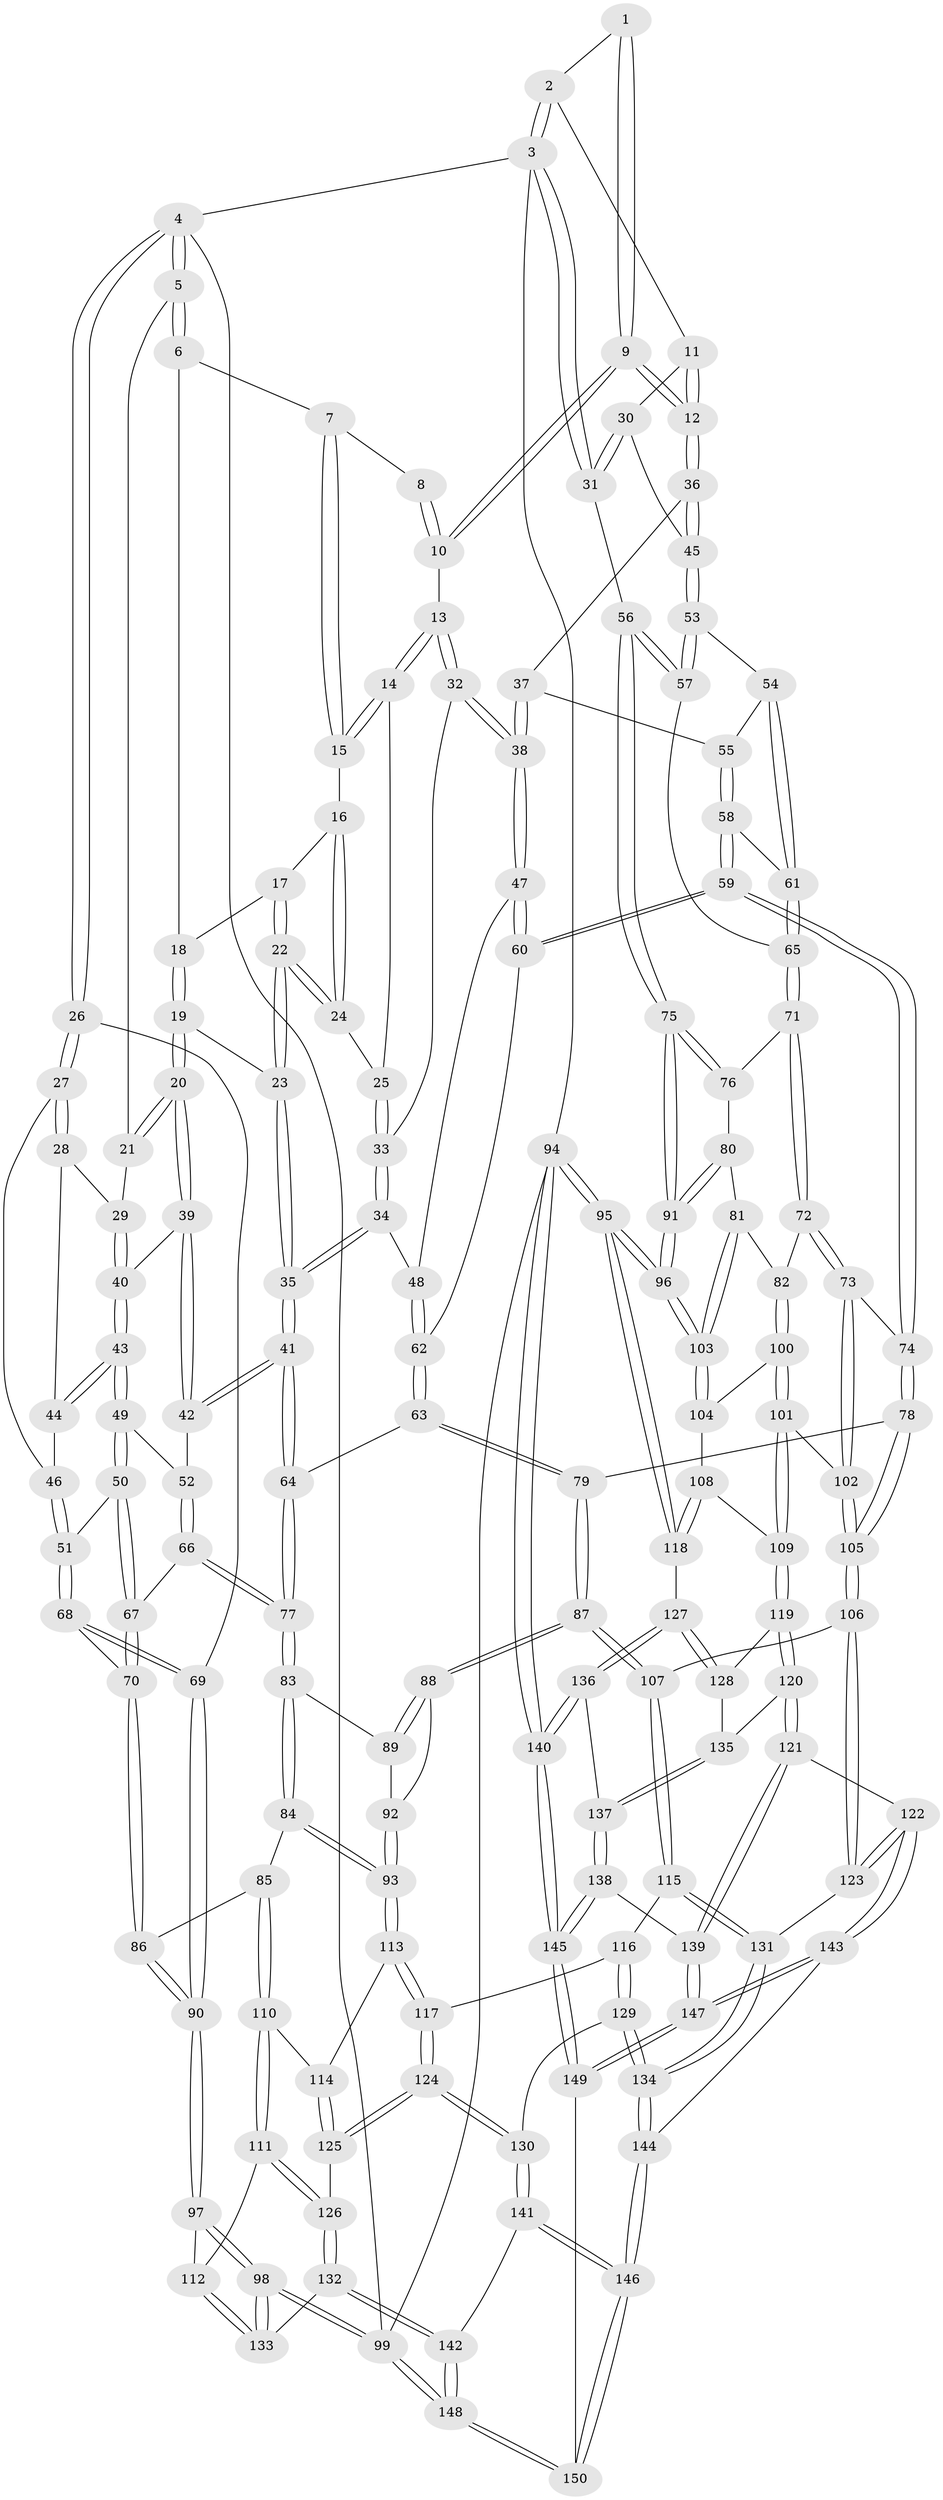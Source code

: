 // coarse degree distribution, {3: 0.07291666666666667, 5: 0.3645833333333333, 6: 0.11458333333333333, 4: 0.4479166666666667}
// Generated by graph-tools (version 1.1) at 2025/52/02/27/25 19:52:41]
// undirected, 150 vertices, 372 edges
graph export_dot {
graph [start="1"]
  node [color=gray90,style=filled];
  1 [pos="+0.7050732524686834+0"];
  2 [pos="+0.7629821955208087+0"];
  3 [pos="+1+0"];
  4 [pos="+0+0"];
  5 [pos="+0.20303010431613513+0"];
  6 [pos="+0.29766017906403935+0"];
  7 [pos="+0.393599502786221+0"];
  8 [pos="+0.5115255629233468+0"];
  9 [pos="+0.690676477191124+0.06354862273950689"];
  10 [pos="+0.5563552870869937+0.07655264366979618"];
  11 [pos="+0.845365329140992+0.05069190458035136"];
  12 [pos="+0.73150749925729+0.13190849866795198"];
  13 [pos="+0.5483897008657189+0.08286284568197895"];
  14 [pos="+0.484914781056569+0.05835645201922272"];
  15 [pos="+0.48460560976524636+0.058173906690402365"];
  16 [pos="+0.47406284305691065+0.06152181471176833"];
  17 [pos="+0.42272043559629435+0.045191549339460624"];
  18 [pos="+0.3590050833209341+0"];
  19 [pos="+0.37654422114897723+0.11437681434853247"];
  20 [pos="+0.252733379671985+0.10592335259659443"];
  21 [pos="+0.1941140704413107+0"];
  22 [pos="+0.42218221488603325+0.1009758761702958"];
  23 [pos="+0.38570546508965803+0.12247806455114042"];
  24 [pos="+0.422285453958726+0.1009573697949824"];
  25 [pos="+0.46326380872091766+0.11731511845724167"];
  26 [pos="+0+0.14732072678168093"];
  27 [pos="+0+0.13348978550031299"];
  28 [pos="+0+0.12022557215438405"];
  29 [pos="+0.08141722496633712+0.0712115388809795"];
  30 [pos="+0.998545493123307+0.07103643754041097"];
  31 [pos="+1+0"];
  32 [pos="+0.5384980711029362+0.11869819579340185"];
  33 [pos="+0.5151404262411523+0.165764945340553"];
  34 [pos="+0.5095362202087995+0.19556658137523517"];
  35 [pos="+0.4036821642877108+0.22718279397929453"];
  36 [pos="+0.731727241679322+0.1338216467638822"];
  37 [pos="+0.7281277644293291+0.139430920985178"];
  38 [pos="+0.6801607097440484+0.19053077881316047"];
  39 [pos="+0.24886555422934792+0.11879504440813715"];
  40 [pos="+0.13982925951086372+0.1753936431384582"];
  41 [pos="+0.34206944785327464+0.3054711780082765"];
  42 [pos="+0.30933614866733683+0.27245273050447855"];
  43 [pos="+0.13635812616285145+0.18811081969389834"];
  44 [pos="+0.05783636667215394+0.19646925113076738"];
  45 [pos="+0.8375259398696144+0.18819916927742011"];
  46 [pos="+0.0440070535596815+0.21942789052772463"];
  47 [pos="+0.6505921654254478+0.23129462726411026"];
  48 [pos="+0.5108142501139712+0.1965448887387818"];
  49 [pos="+0.1403310807127658+0.203992973773483"];
  50 [pos="+0.0801012442058103+0.2881024298863693"];
  51 [pos="+0.029403017733093735+0.2609306496629362"];
  52 [pos="+0.17402334250315665+0.23754950069929917"];
  53 [pos="+0.847201426587393+0.20941169263339351"];
  54 [pos="+0.7828675540395953+0.2605974141622893"];
  55 [pos="+0.7588228127398645+0.24983867902642323"];
  56 [pos="+1+0.16030837415660928"];
  57 [pos="+0.8857839902114005+0.2839702320499252"];
  58 [pos="+0.7607459675842834+0.3105890659495243"];
  59 [pos="+0.6710289865377104+0.3762439518000092"];
  60 [pos="+0.6507544492796052+0.35662479143072007"];
  61 [pos="+0.8046379134957526+0.30135718188119603"];
  62 [pos="+0.5462285068854033+0.3578985692597343"];
  63 [pos="+0.4686980139371141+0.39063114463856285"];
  64 [pos="+0.3430138670254693+0.33767108693862863"];
  65 [pos="+0.8807120684888148+0.29527890294095244"];
  66 [pos="+0.13632373445055568+0.380326563499303"];
  67 [pos="+0.11462357419928672+0.3871137293736847"];
  68 [pos="+0+0.278122360325745"];
  69 [pos="+0+0.2660189297622778"];
  70 [pos="+0.10975895382404553+0.39229921497512754"];
  71 [pos="+0.8828257662599438+0.39654548485755065"];
  72 [pos="+0.8171642929404028+0.4459498859457388"];
  73 [pos="+0.7466623737961673+0.4827737316458147"];
  74 [pos="+0.7071019268174362+0.4566119080840432"];
  75 [pos="+1+0.33503543788572976"];
  76 [pos="+0.8870616194630208+0.398153537378616"];
  77 [pos="+0.3097390667237734+0.3754724568479775"];
  78 [pos="+0.5365243491102725+0.5510030883560822"];
  79 [pos="+0.5077722040068074+0.5574417795510057"];
  80 [pos="+0.9496099964841921+0.4642598433502525"];
  81 [pos="+0.9642096445830202+0.532412579505954"];
  82 [pos="+0.9414723059943095+0.5406821306204906"];
  83 [pos="+0.3096365398930692+0.3766923274466652"];
  84 [pos="+0.21455597511644223+0.5649394838322617"];
  85 [pos="+0.12159257919728098+0.5672354989372669"];
  86 [pos="+0.03521933012308854+0.5177268982598925"];
  87 [pos="+0.4727104947171297+0.6040942666822052"];
  88 [pos="+0.4549475759523935+0.6026028422940853"];
  89 [pos="+0.32599201420344776+0.42022027341375345"];
  90 [pos="+0+0.5672534338373182"];
  91 [pos="+1+0.3626895544973376"];
  92 [pos="+0.3390050577229619+0.6211646043181324"];
  93 [pos="+0.3071840328197639+0.6353081212890644"];
  94 [pos="+1+1"];
  95 [pos="+1+0.7628852814573188"];
  96 [pos="+1+0.6216727313621206"];
  97 [pos="+0+0.6566859618400375"];
  98 [pos="+0+0.9893534990753657"];
  99 [pos="+0+1"];
  100 [pos="+0.9232812128687278+0.5546513594962671"];
  101 [pos="+0.7875370696243064+0.6121489445536918"];
  102 [pos="+0.7769571734906461+0.6077980586526591"];
  103 [pos="+1+0.6010560285951294"];
  104 [pos="+0.9452785719822108+0.642910572713456"];
  105 [pos="+0.7137949898726405+0.6679243790038067"];
  106 [pos="+0.6700173092164643+0.7402161785351272"];
  107 [pos="+0.4750204682996155+0.6103962288412524"];
  108 [pos="+0.8996990157561328+0.6676311790433489"];
  109 [pos="+0.8556498850926864+0.6719163402816153"];
  110 [pos="+0.1383543110995749+0.6987845933751701"];
  111 [pos="+0.10929412422750828+0.7722498511223646"];
  112 [pos="+0.07860917711480667+0.764588880063365"];
  113 [pos="+0.30123578573590115+0.6594620855797679"];
  114 [pos="+0.21145552858218994+0.6976892664210489"];
  115 [pos="+0.4632868629454508+0.7785394545450386"];
  116 [pos="+0.3773437342766815+0.7585251908241674"];
  117 [pos="+0.3063836144701836+0.7044905484737407"];
  118 [pos="+1+0.78926945759925"];
  119 [pos="+0.8721538351770807+0.784002974574445"];
  120 [pos="+0.8328769358697604+0.8308187494878866"];
  121 [pos="+0.7635682961102059+0.8714914539126091"];
  122 [pos="+0.6729061760954786+0.8312923443825678"];
  123 [pos="+0.6629163720609843+0.8103664520244628"];
  124 [pos="+0.23514398297403652+0.8500318902955364"];
  125 [pos="+0.21948370867423475+0.8432093773528779"];
  126 [pos="+0.13819794399358318+0.818802839618671"];
  127 [pos="+1+0.7976726817748084"];
  128 [pos="+1+0.7995651947482623"];
  129 [pos="+0.30551092093208554+0.8584250107754081"];
  130 [pos="+0.24253080089717433+0.8600587207728736"];
  131 [pos="+0.469359590544135+0.7913786266030934"];
  132 [pos="+0.06824504098740193+0.9030981244931349"];
  133 [pos="+0+0.9142269617339285"];
  134 [pos="+0.4297904131522265+0.8866470036563583"];
  135 [pos="+0.9164169099772996+0.8864847586920066"];
  136 [pos="+0.9497441725876726+0.9322624643527332"];
  137 [pos="+0.9236765055756109+0.912579268987024"];
  138 [pos="+0.8035628903293947+0.9660982013371291"];
  139 [pos="+0.789099257706123+0.9380203935202278"];
  140 [pos="+1+1"];
  141 [pos="+0.24239196628188928+0.8642394197636326"];
  142 [pos="+0.14114775617668493+1"];
  143 [pos="+0.617359107077872+0.9177746284645528"];
  144 [pos="+0.443198261076737+0.9308062687031192"];
  145 [pos="+0.906643478554456+1"];
  146 [pos="+0.39333986331601645+1"];
  147 [pos="+0.6138914751846563+1"];
  148 [pos="+0.13203411725470715+1"];
  149 [pos="+0.5863885208822628+1"];
  150 [pos="+0.3945296824137018+1"];
  1 -- 2;
  1 -- 9;
  1 -- 9;
  2 -- 3;
  2 -- 3;
  2 -- 11;
  3 -- 4;
  3 -- 31;
  3 -- 31;
  3 -- 94;
  4 -- 5;
  4 -- 5;
  4 -- 26;
  4 -- 26;
  4 -- 99;
  5 -- 6;
  5 -- 6;
  5 -- 21;
  6 -- 7;
  6 -- 18;
  7 -- 8;
  7 -- 15;
  7 -- 15;
  8 -- 10;
  8 -- 10;
  9 -- 10;
  9 -- 10;
  9 -- 12;
  9 -- 12;
  10 -- 13;
  11 -- 12;
  11 -- 12;
  11 -- 30;
  12 -- 36;
  12 -- 36;
  13 -- 14;
  13 -- 14;
  13 -- 32;
  13 -- 32;
  14 -- 15;
  14 -- 15;
  14 -- 25;
  15 -- 16;
  16 -- 17;
  16 -- 24;
  16 -- 24;
  17 -- 18;
  17 -- 22;
  17 -- 22;
  18 -- 19;
  18 -- 19;
  19 -- 20;
  19 -- 20;
  19 -- 23;
  20 -- 21;
  20 -- 21;
  20 -- 39;
  20 -- 39;
  21 -- 29;
  22 -- 23;
  22 -- 23;
  22 -- 24;
  22 -- 24;
  23 -- 35;
  23 -- 35;
  24 -- 25;
  25 -- 33;
  25 -- 33;
  26 -- 27;
  26 -- 27;
  26 -- 69;
  27 -- 28;
  27 -- 28;
  27 -- 46;
  28 -- 29;
  28 -- 44;
  29 -- 40;
  29 -- 40;
  30 -- 31;
  30 -- 31;
  30 -- 45;
  31 -- 56;
  32 -- 33;
  32 -- 38;
  32 -- 38;
  33 -- 34;
  33 -- 34;
  34 -- 35;
  34 -- 35;
  34 -- 48;
  35 -- 41;
  35 -- 41;
  36 -- 37;
  36 -- 45;
  36 -- 45;
  37 -- 38;
  37 -- 38;
  37 -- 55;
  38 -- 47;
  38 -- 47;
  39 -- 40;
  39 -- 42;
  39 -- 42;
  40 -- 43;
  40 -- 43;
  41 -- 42;
  41 -- 42;
  41 -- 64;
  41 -- 64;
  42 -- 52;
  43 -- 44;
  43 -- 44;
  43 -- 49;
  43 -- 49;
  44 -- 46;
  45 -- 53;
  45 -- 53;
  46 -- 51;
  46 -- 51;
  47 -- 48;
  47 -- 60;
  47 -- 60;
  48 -- 62;
  48 -- 62;
  49 -- 50;
  49 -- 50;
  49 -- 52;
  50 -- 51;
  50 -- 67;
  50 -- 67;
  51 -- 68;
  51 -- 68;
  52 -- 66;
  52 -- 66;
  53 -- 54;
  53 -- 57;
  53 -- 57;
  54 -- 55;
  54 -- 61;
  54 -- 61;
  55 -- 58;
  55 -- 58;
  56 -- 57;
  56 -- 57;
  56 -- 75;
  56 -- 75;
  57 -- 65;
  58 -- 59;
  58 -- 59;
  58 -- 61;
  59 -- 60;
  59 -- 60;
  59 -- 74;
  59 -- 74;
  60 -- 62;
  61 -- 65;
  61 -- 65;
  62 -- 63;
  62 -- 63;
  63 -- 64;
  63 -- 79;
  63 -- 79;
  64 -- 77;
  64 -- 77;
  65 -- 71;
  65 -- 71;
  66 -- 67;
  66 -- 77;
  66 -- 77;
  67 -- 70;
  67 -- 70;
  68 -- 69;
  68 -- 69;
  68 -- 70;
  69 -- 90;
  69 -- 90;
  70 -- 86;
  70 -- 86;
  71 -- 72;
  71 -- 72;
  71 -- 76;
  72 -- 73;
  72 -- 73;
  72 -- 82;
  73 -- 74;
  73 -- 102;
  73 -- 102;
  74 -- 78;
  74 -- 78;
  75 -- 76;
  75 -- 76;
  75 -- 91;
  75 -- 91;
  76 -- 80;
  77 -- 83;
  77 -- 83;
  78 -- 79;
  78 -- 105;
  78 -- 105;
  79 -- 87;
  79 -- 87;
  80 -- 81;
  80 -- 91;
  80 -- 91;
  81 -- 82;
  81 -- 103;
  81 -- 103;
  82 -- 100;
  82 -- 100;
  83 -- 84;
  83 -- 84;
  83 -- 89;
  84 -- 85;
  84 -- 93;
  84 -- 93;
  85 -- 86;
  85 -- 110;
  85 -- 110;
  86 -- 90;
  86 -- 90;
  87 -- 88;
  87 -- 88;
  87 -- 107;
  87 -- 107;
  88 -- 89;
  88 -- 89;
  88 -- 92;
  89 -- 92;
  90 -- 97;
  90 -- 97;
  91 -- 96;
  91 -- 96;
  92 -- 93;
  92 -- 93;
  93 -- 113;
  93 -- 113;
  94 -- 95;
  94 -- 95;
  94 -- 140;
  94 -- 140;
  94 -- 99;
  95 -- 96;
  95 -- 96;
  95 -- 118;
  95 -- 118;
  96 -- 103;
  96 -- 103;
  97 -- 98;
  97 -- 98;
  97 -- 112;
  98 -- 99;
  98 -- 99;
  98 -- 133;
  98 -- 133;
  99 -- 148;
  99 -- 148;
  100 -- 101;
  100 -- 101;
  100 -- 104;
  101 -- 102;
  101 -- 109;
  101 -- 109;
  102 -- 105;
  102 -- 105;
  103 -- 104;
  103 -- 104;
  104 -- 108;
  105 -- 106;
  105 -- 106;
  106 -- 107;
  106 -- 123;
  106 -- 123;
  107 -- 115;
  107 -- 115;
  108 -- 109;
  108 -- 118;
  108 -- 118;
  109 -- 119;
  109 -- 119;
  110 -- 111;
  110 -- 111;
  110 -- 114;
  111 -- 112;
  111 -- 126;
  111 -- 126;
  112 -- 133;
  112 -- 133;
  113 -- 114;
  113 -- 117;
  113 -- 117;
  114 -- 125;
  114 -- 125;
  115 -- 116;
  115 -- 131;
  115 -- 131;
  116 -- 117;
  116 -- 129;
  116 -- 129;
  117 -- 124;
  117 -- 124;
  118 -- 127;
  119 -- 120;
  119 -- 120;
  119 -- 128;
  120 -- 121;
  120 -- 121;
  120 -- 135;
  121 -- 122;
  121 -- 139;
  121 -- 139;
  122 -- 123;
  122 -- 123;
  122 -- 143;
  122 -- 143;
  123 -- 131;
  124 -- 125;
  124 -- 125;
  124 -- 130;
  124 -- 130;
  125 -- 126;
  126 -- 132;
  126 -- 132;
  127 -- 128;
  127 -- 128;
  127 -- 136;
  127 -- 136;
  128 -- 135;
  129 -- 130;
  129 -- 134;
  129 -- 134;
  130 -- 141;
  130 -- 141;
  131 -- 134;
  131 -- 134;
  132 -- 133;
  132 -- 142;
  132 -- 142;
  134 -- 144;
  134 -- 144;
  135 -- 137;
  135 -- 137;
  136 -- 137;
  136 -- 140;
  136 -- 140;
  137 -- 138;
  137 -- 138;
  138 -- 139;
  138 -- 145;
  138 -- 145;
  139 -- 147;
  139 -- 147;
  140 -- 145;
  140 -- 145;
  141 -- 142;
  141 -- 146;
  141 -- 146;
  142 -- 148;
  142 -- 148;
  143 -- 144;
  143 -- 147;
  143 -- 147;
  144 -- 146;
  144 -- 146;
  145 -- 149;
  145 -- 149;
  146 -- 150;
  146 -- 150;
  147 -- 149;
  147 -- 149;
  148 -- 150;
  148 -- 150;
  149 -- 150;
}
